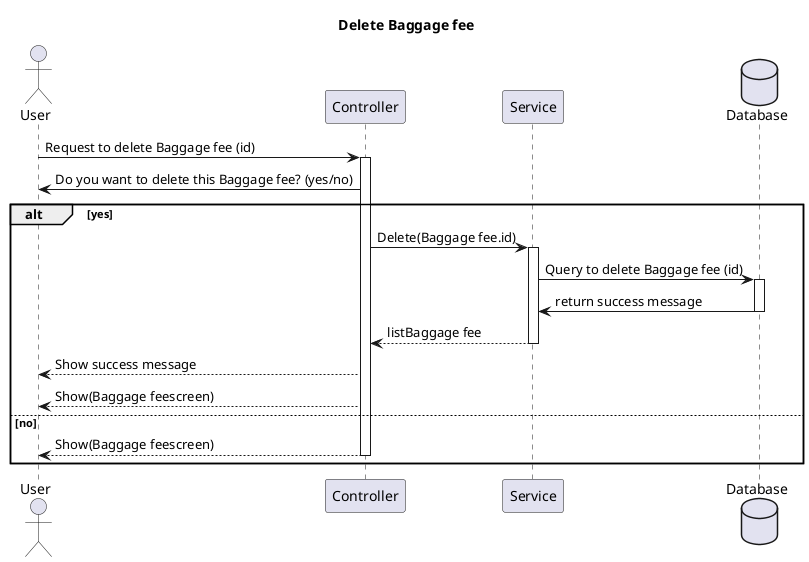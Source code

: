 @startuml
title Delete Baggage fee 
actor User as u
participant Controller as ctrl
participant Service as sv
database Database as db 

u -> ctrl: Request to delete Baggage fee (id)
activate ctrl
ctrl->u: Do you want to delete this Baggage fee? (yes/no)
alt yes
ctrl-> sv:Delete(Baggage fee.id)
activate sv
sv->db: Query to delete Baggage fee (id)
activate db
db->sv: return success message
deactivate db
sv-->ctrl: listBaggage fee
deactivate sv
ctrl-->u: Show success message
ctrl-->u: Show(Baggage feescreen)
else no
ctrl-->u: Show(Baggage feescreen)
deactivate ctrl
end

@enduml